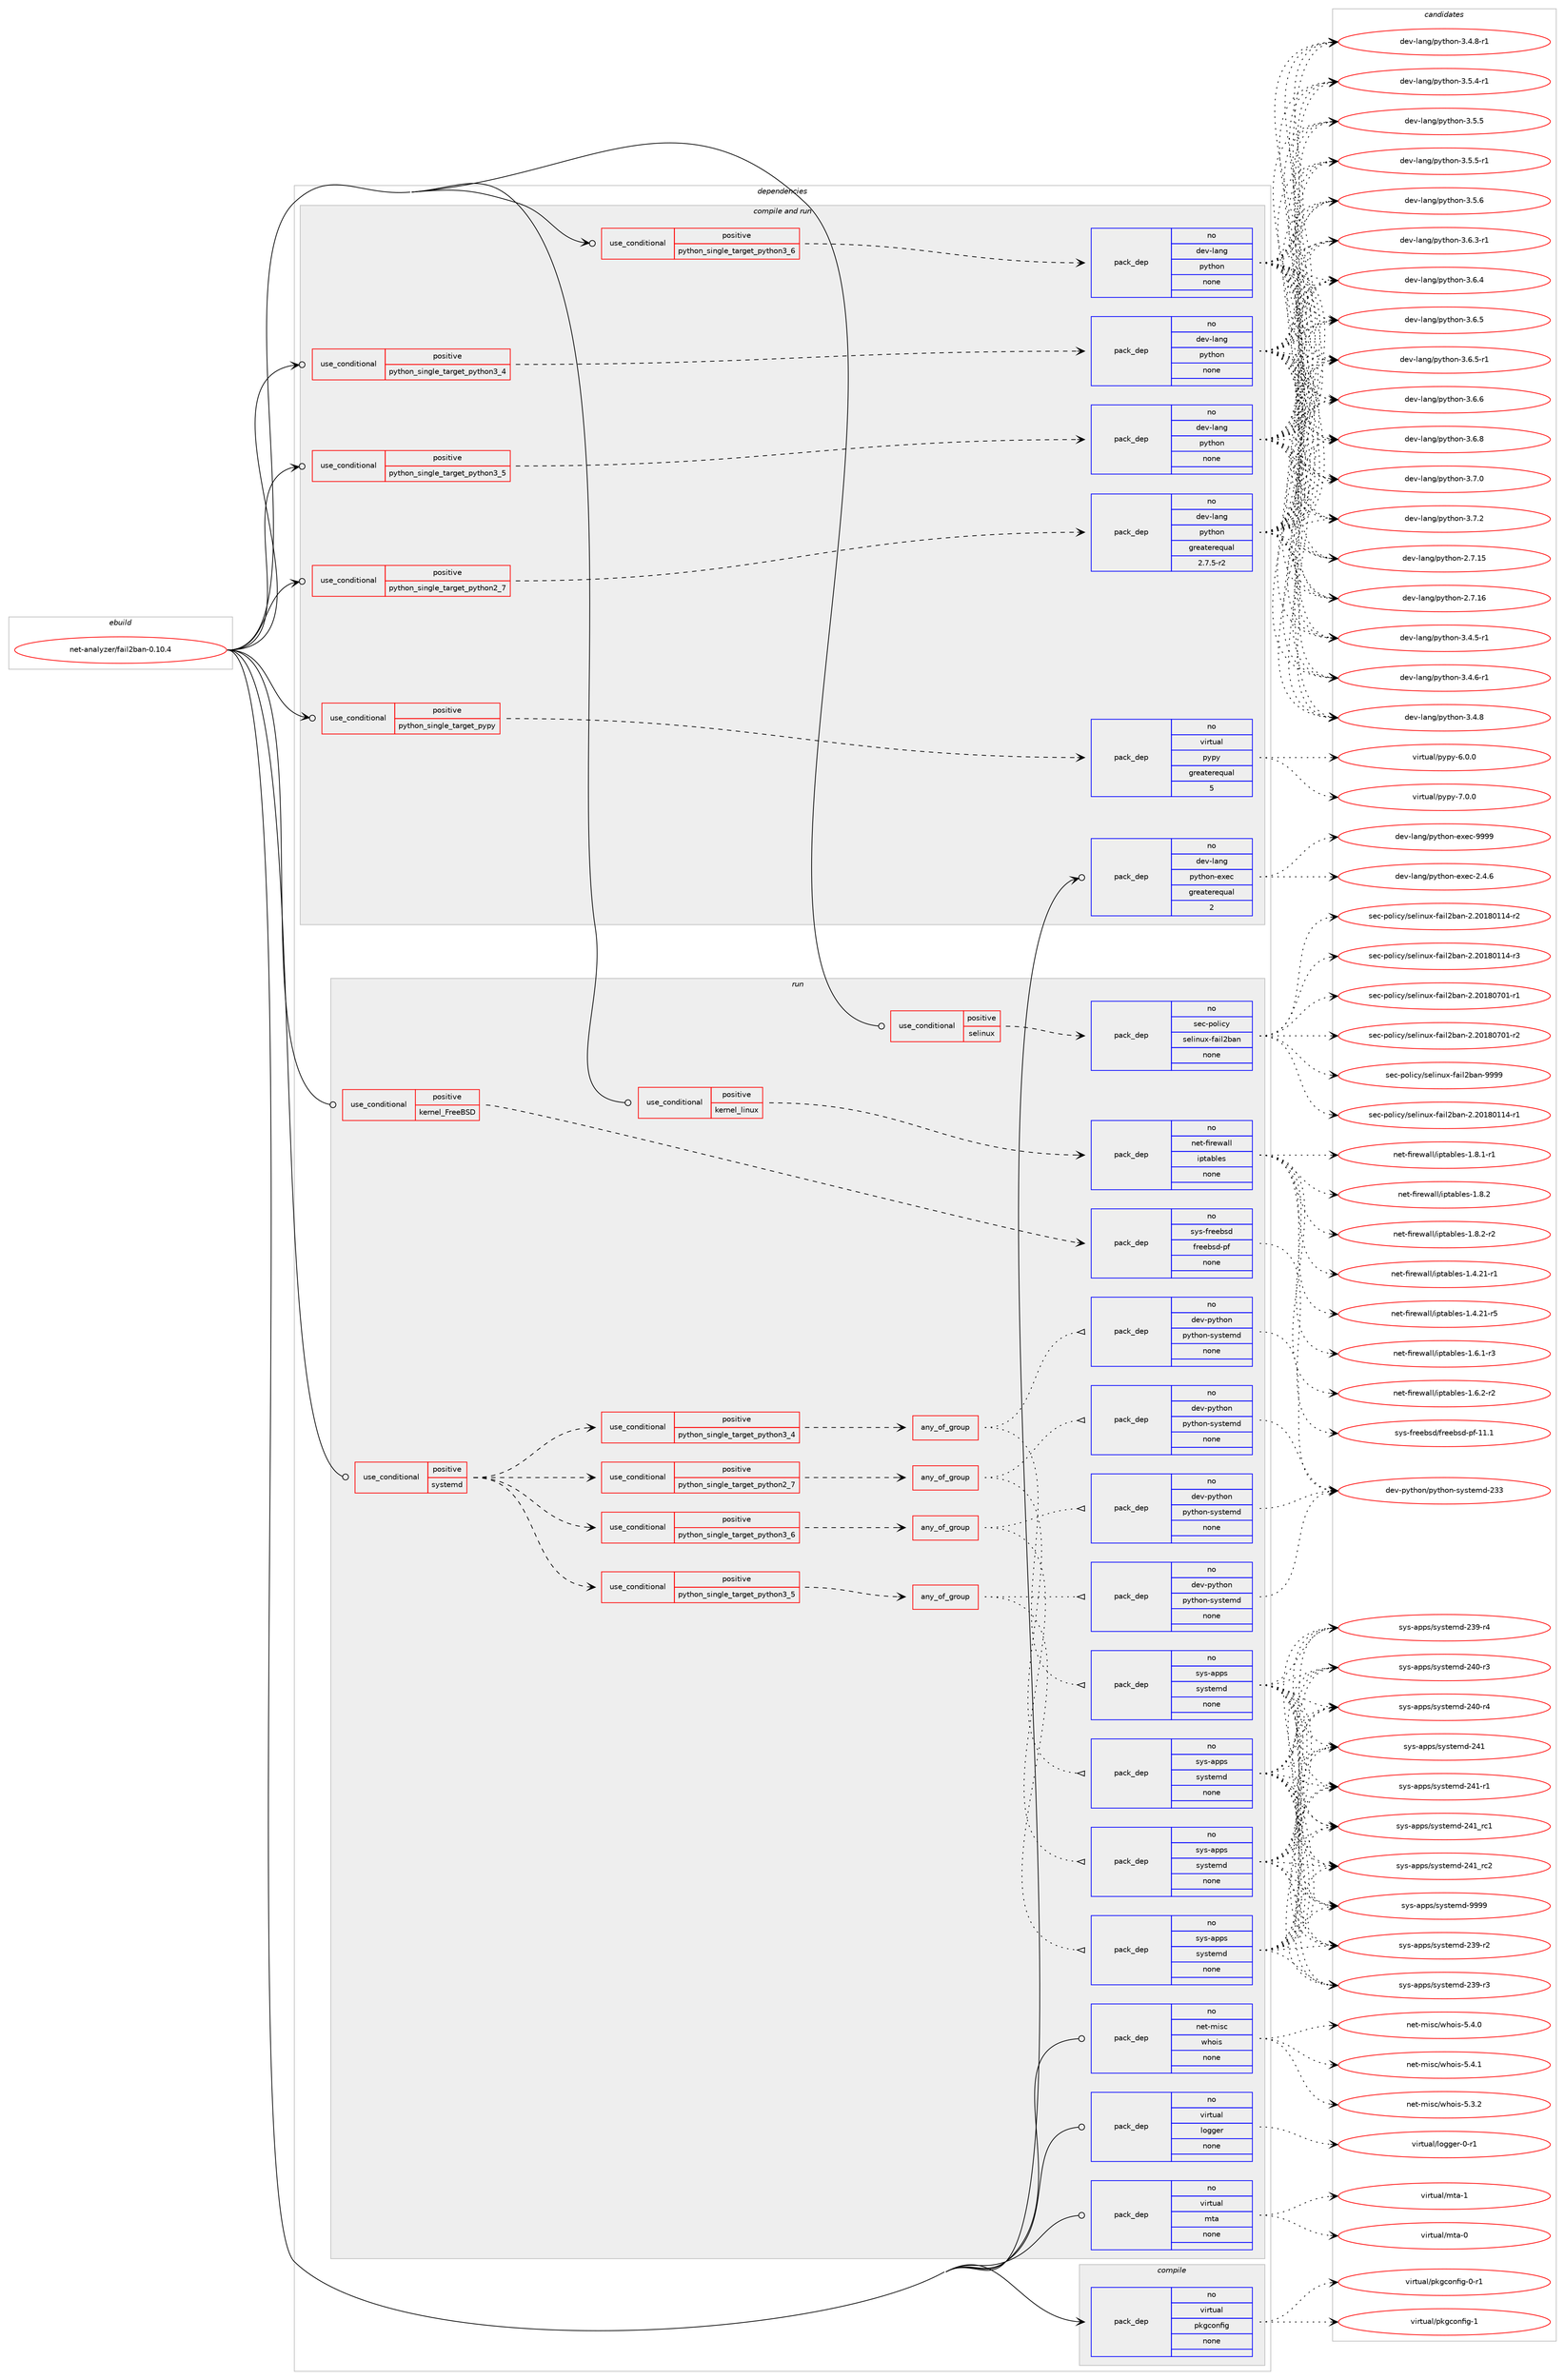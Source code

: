 digraph prolog {

# *************
# Graph options
# *************

newrank=true;
concentrate=true;
compound=true;
graph [rankdir=LR,fontname=Helvetica,fontsize=10,ranksep=1.5];#, ranksep=2.5, nodesep=0.2];
edge  [arrowhead=vee];
node  [fontname=Helvetica,fontsize=10];

# **********
# The ebuild
# **********

subgraph cluster_leftcol {
color=gray;
rank=same;
label=<<i>ebuild</i>>;
id [label="net-analyzer/fail2ban-0.10.4", color=red, width=4, href="../net-analyzer/fail2ban-0.10.4.svg"];
}

# ****************
# The dependencies
# ****************

subgraph cluster_midcol {
color=gray;
label=<<i>dependencies</i>>;
subgraph cluster_compile {
fillcolor="#eeeeee";
style=filled;
label=<<i>compile</i>>;
subgraph pack1174368 {
dependency1642547 [label=<<TABLE BORDER="0" CELLBORDER="1" CELLSPACING="0" CELLPADDING="4" WIDTH="220"><TR><TD ROWSPAN="6" CELLPADDING="30">pack_dep</TD></TR><TR><TD WIDTH="110">no</TD></TR><TR><TD>virtual</TD></TR><TR><TD>pkgconfig</TD></TR><TR><TD>none</TD></TR><TR><TD></TD></TR></TABLE>>, shape=none, color=blue];
}
id:e -> dependency1642547:w [weight=20,style="solid",arrowhead="vee"];
}
subgraph cluster_compileandrun {
fillcolor="#eeeeee";
style=filled;
label=<<i>compile and run</i>>;
subgraph cond441653 {
dependency1642548 [label=<<TABLE BORDER="0" CELLBORDER="1" CELLSPACING="0" CELLPADDING="4"><TR><TD ROWSPAN="3" CELLPADDING="10">use_conditional</TD></TR><TR><TD>positive</TD></TR><TR><TD>python_single_target_pypy</TD></TR></TABLE>>, shape=none, color=red];
subgraph pack1174369 {
dependency1642549 [label=<<TABLE BORDER="0" CELLBORDER="1" CELLSPACING="0" CELLPADDING="4" WIDTH="220"><TR><TD ROWSPAN="6" CELLPADDING="30">pack_dep</TD></TR><TR><TD WIDTH="110">no</TD></TR><TR><TD>virtual</TD></TR><TR><TD>pypy</TD></TR><TR><TD>greaterequal</TD></TR><TR><TD>5</TD></TR></TABLE>>, shape=none, color=blue];
}
dependency1642548:e -> dependency1642549:w [weight=20,style="dashed",arrowhead="vee"];
}
id:e -> dependency1642548:w [weight=20,style="solid",arrowhead="odotvee"];
subgraph cond441654 {
dependency1642550 [label=<<TABLE BORDER="0" CELLBORDER="1" CELLSPACING="0" CELLPADDING="4"><TR><TD ROWSPAN="3" CELLPADDING="10">use_conditional</TD></TR><TR><TD>positive</TD></TR><TR><TD>python_single_target_python2_7</TD></TR></TABLE>>, shape=none, color=red];
subgraph pack1174370 {
dependency1642551 [label=<<TABLE BORDER="0" CELLBORDER="1" CELLSPACING="0" CELLPADDING="4" WIDTH="220"><TR><TD ROWSPAN="6" CELLPADDING="30">pack_dep</TD></TR><TR><TD WIDTH="110">no</TD></TR><TR><TD>dev-lang</TD></TR><TR><TD>python</TD></TR><TR><TD>greaterequal</TD></TR><TR><TD>2.7.5-r2</TD></TR></TABLE>>, shape=none, color=blue];
}
dependency1642550:e -> dependency1642551:w [weight=20,style="dashed",arrowhead="vee"];
}
id:e -> dependency1642550:w [weight=20,style="solid",arrowhead="odotvee"];
subgraph cond441655 {
dependency1642552 [label=<<TABLE BORDER="0" CELLBORDER="1" CELLSPACING="0" CELLPADDING="4"><TR><TD ROWSPAN="3" CELLPADDING="10">use_conditional</TD></TR><TR><TD>positive</TD></TR><TR><TD>python_single_target_python3_4</TD></TR></TABLE>>, shape=none, color=red];
subgraph pack1174371 {
dependency1642553 [label=<<TABLE BORDER="0" CELLBORDER="1" CELLSPACING="0" CELLPADDING="4" WIDTH="220"><TR><TD ROWSPAN="6" CELLPADDING="30">pack_dep</TD></TR><TR><TD WIDTH="110">no</TD></TR><TR><TD>dev-lang</TD></TR><TR><TD>python</TD></TR><TR><TD>none</TD></TR><TR><TD></TD></TR></TABLE>>, shape=none, color=blue];
}
dependency1642552:e -> dependency1642553:w [weight=20,style="dashed",arrowhead="vee"];
}
id:e -> dependency1642552:w [weight=20,style="solid",arrowhead="odotvee"];
subgraph cond441656 {
dependency1642554 [label=<<TABLE BORDER="0" CELLBORDER="1" CELLSPACING="0" CELLPADDING="4"><TR><TD ROWSPAN="3" CELLPADDING="10">use_conditional</TD></TR><TR><TD>positive</TD></TR><TR><TD>python_single_target_python3_5</TD></TR></TABLE>>, shape=none, color=red];
subgraph pack1174372 {
dependency1642555 [label=<<TABLE BORDER="0" CELLBORDER="1" CELLSPACING="0" CELLPADDING="4" WIDTH="220"><TR><TD ROWSPAN="6" CELLPADDING="30">pack_dep</TD></TR><TR><TD WIDTH="110">no</TD></TR><TR><TD>dev-lang</TD></TR><TR><TD>python</TD></TR><TR><TD>none</TD></TR><TR><TD></TD></TR></TABLE>>, shape=none, color=blue];
}
dependency1642554:e -> dependency1642555:w [weight=20,style="dashed",arrowhead="vee"];
}
id:e -> dependency1642554:w [weight=20,style="solid",arrowhead="odotvee"];
subgraph cond441657 {
dependency1642556 [label=<<TABLE BORDER="0" CELLBORDER="1" CELLSPACING="0" CELLPADDING="4"><TR><TD ROWSPAN="3" CELLPADDING="10">use_conditional</TD></TR><TR><TD>positive</TD></TR><TR><TD>python_single_target_python3_6</TD></TR></TABLE>>, shape=none, color=red];
subgraph pack1174373 {
dependency1642557 [label=<<TABLE BORDER="0" CELLBORDER="1" CELLSPACING="0" CELLPADDING="4" WIDTH="220"><TR><TD ROWSPAN="6" CELLPADDING="30">pack_dep</TD></TR><TR><TD WIDTH="110">no</TD></TR><TR><TD>dev-lang</TD></TR><TR><TD>python</TD></TR><TR><TD>none</TD></TR><TR><TD></TD></TR></TABLE>>, shape=none, color=blue];
}
dependency1642556:e -> dependency1642557:w [weight=20,style="dashed",arrowhead="vee"];
}
id:e -> dependency1642556:w [weight=20,style="solid",arrowhead="odotvee"];
subgraph pack1174374 {
dependency1642558 [label=<<TABLE BORDER="0" CELLBORDER="1" CELLSPACING="0" CELLPADDING="4" WIDTH="220"><TR><TD ROWSPAN="6" CELLPADDING="30">pack_dep</TD></TR><TR><TD WIDTH="110">no</TD></TR><TR><TD>dev-lang</TD></TR><TR><TD>python-exec</TD></TR><TR><TD>greaterequal</TD></TR><TR><TD>2</TD></TR></TABLE>>, shape=none, color=blue];
}
id:e -> dependency1642558:w [weight=20,style="solid",arrowhead="odotvee"];
}
subgraph cluster_run {
fillcolor="#eeeeee";
style=filled;
label=<<i>run</i>>;
subgraph cond441658 {
dependency1642559 [label=<<TABLE BORDER="0" CELLBORDER="1" CELLSPACING="0" CELLPADDING="4"><TR><TD ROWSPAN="3" CELLPADDING="10">use_conditional</TD></TR><TR><TD>positive</TD></TR><TR><TD>kernel_FreeBSD</TD></TR></TABLE>>, shape=none, color=red];
subgraph pack1174375 {
dependency1642560 [label=<<TABLE BORDER="0" CELLBORDER="1" CELLSPACING="0" CELLPADDING="4" WIDTH="220"><TR><TD ROWSPAN="6" CELLPADDING="30">pack_dep</TD></TR><TR><TD WIDTH="110">no</TD></TR><TR><TD>sys-freebsd</TD></TR><TR><TD>freebsd-pf</TD></TR><TR><TD>none</TD></TR><TR><TD></TD></TR></TABLE>>, shape=none, color=blue];
}
dependency1642559:e -> dependency1642560:w [weight=20,style="dashed",arrowhead="vee"];
}
id:e -> dependency1642559:w [weight=20,style="solid",arrowhead="odot"];
subgraph cond441659 {
dependency1642561 [label=<<TABLE BORDER="0" CELLBORDER="1" CELLSPACING="0" CELLPADDING="4"><TR><TD ROWSPAN="3" CELLPADDING="10">use_conditional</TD></TR><TR><TD>positive</TD></TR><TR><TD>kernel_linux</TD></TR></TABLE>>, shape=none, color=red];
subgraph pack1174376 {
dependency1642562 [label=<<TABLE BORDER="0" CELLBORDER="1" CELLSPACING="0" CELLPADDING="4" WIDTH="220"><TR><TD ROWSPAN="6" CELLPADDING="30">pack_dep</TD></TR><TR><TD WIDTH="110">no</TD></TR><TR><TD>net-firewall</TD></TR><TR><TD>iptables</TD></TR><TR><TD>none</TD></TR><TR><TD></TD></TR></TABLE>>, shape=none, color=blue];
}
dependency1642561:e -> dependency1642562:w [weight=20,style="dashed",arrowhead="vee"];
}
id:e -> dependency1642561:w [weight=20,style="solid",arrowhead="odot"];
subgraph cond441660 {
dependency1642563 [label=<<TABLE BORDER="0" CELLBORDER="1" CELLSPACING="0" CELLPADDING="4"><TR><TD ROWSPAN="3" CELLPADDING="10">use_conditional</TD></TR><TR><TD>positive</TD></TR><TR><TD>selinux</TD></TR></TABLE>>, shape=none, color=red];
subgraph pack1174377 {
dependency1642564 [label=<<TABLE BORDER="0" CELLBORDER="1" CELLSPACING="0" CELLPADDING="4" WIDTH="220"><TR><TD ROWSPAN="6" CELLPADDING="30">pack_dep</TD></TR><TR><TD WIDTH="110">no</TD></TR><TR><TD>sec-policy</TD></TR><TR><TD>selinux-fail2ban</TD></TR><TR><TD>none</TD></TR><TR><TD></TD></TR></TABLE>>, shape=none, color=blue];
}
dependency1642563:e -> dependency1642564:w [weight=20,style="dashed",arrowhead="vee"];
}
id:e -> dependency1642563:w [weight=20,style="solid",arrowhead="odot"];
subgraph cond441661 {
dependency1642565 [label=<<TABLE BORDER="0" CELLBORDER="1" CELLSPACING="0" CELLPADDING="4"><TR><TD ROWSPAN="3" CELLPADDING="10">use_conditional</TD></TR><TR><TD>positive</TD></TR><TR><TD>systemd</TD></TR></TABLE>>, shape=none, color=red];
subgraph cond441662 {
dependency1642566 [label=<<TABLE BORDER="0" CELLBORDER="1" CELLSPACING="0" CELLPADDING="4"><TR><TD ROWSPAN="3" CELLPADDING="10">use_conditional</TD></TR><TR><TD>positive</TD></TR><TR><TD>python_single_target_python2_7</TD></TR></TABLE>>, shape=none, color=red];
subgraph any25751 {
dependency1642567 [label=<<TABLE BORDER="0" CELLBORDER="1" CELLSPACING="0" CELLPADDING="4"><TR><TD CELLPADDING="10">any_of_group</TD></TR></TABLE>>, shape=none, color=red];subgraph pack1174378 {
dependency1642568 [label=<<TABLE BORDER="0" CELLBORDER="1" CELLSPACING="0" CELLPADDING="4" WIDTH="220"><TR><TD ROWSPAN="6" CELLPADDING="30">pack_dep</TD></TR><TR><TD WIDTH="110">no</TD></TR><TR><TD>dev-python</TD></TR><TR><TD>python-systemd</TD></TR><TR><TD>none</TD></TR><TR><TD></TD></TR></TABLE>>, shape=none, color=blue];
}
dependency1642567:e -> dependency1642568:w [weight=20,style="dotted",arrowhead="oinv"];
subgraph pack1174379 {
dependency1642569 [label=<<TABLE BORDER="0" CELLBORDER="1" CELLSPACING="0" CELLPADDING="4" WIDTH="220"><TR><TD ROWSPAN="6" CELLPADDING="30">pack_dep</TD></TR><TR><TD WIDTH="110">no</TD></TR><TR><TD>sys-apps</TD></TR><TR><TD>systemd</TD></TR><TR><TD>none</TD></TR><TR><TD></TD></TR></TABLE>>, shape=none, color=blue];
}
dependency1642567:e -> dependency1642569:w [weight=20,style="dotted",arrowhead="oinv"];
}
dependency1642566:e -> dependency1642567:w [weight=20,style="dashed",arrowhead="vee"];
}
dependency1642565:e -> dependency1642566:w [weight=20,style="dashed",arrowhead="vee"];
subgraph cond441663 {
dependency1642570 [label=<<TABLE BORDER="0" CELLBORDER="1" CELLSPACING="0" CELLPADDING="4"><TR><TD ROWSPAN="3" CELLPADDING="10">use_conditional</TD></TR><TR><TD>positive</TD></TR><TR><TD>python_single_target_python3_4</TD></TR></TABLE>>, shape=none, color=red];
subgraph any25752 {
dependency1642571 [label=<<TABLE BORDER="0" CELLBORDER="1" CELLSPACING="0" CELLPADDING="4"><TR><TD CELLPADDING="10">any_of_group</TD></TR></TABLE>>, shape=none, color=red];subgraph pack1174380 {
dependency1642572 [label=<<TABLE BORDER="0" CELLBORDER="1" CELLSPACING="0" CELLPADDING="4" WIDTH="220"><TR><TD ROWSPAN="6" CELLPADDING="30">pack_dep</TD></TR><TR><TD WIDTH="110">no</TD></TR><TR><TD>dev-python</TD></TR><TR><TD>python-systemd</TD></TR><TR><TD>none</TD></TR><TR><TD></TD></TR></TABLE>>, shape=none, color=blue];
}
dependency1642571:e -> dependency1642572:w [weight=20,style="dotted",arrowhead="oinv"];
subgraph pack1174381 {
dependency1642573 [label=<<TABLE BORDER="0" CELLBORDER="1" CELLSPACING="0" CELLPADDING="4" WIDTH="220"><TR><TD ROWSPAN="6" CELLPADDING="30">pack_dep</TD></TR><TR><TD WIDTH="110">no</TD></TR><TR><TD>sys-apps</TD></TR><TR><TD>systemd</TD></TR><TR><TD>none</TD></TR><TR><TD></TD></TR></TABLE>>, shape=none, color=blue];
}
dependency1642571:e -> dependency1642573:w [weight=20,style="dotted",arrowhead="oinv"];
}
dependency1642570:e -> dependency1642571:w [weight=20,style="dashed",arrowhead="vee"];
}
dependency1642565:e -> dependency1642570:w [weight=20,style="dashed",arrowhead="vee"];
subgraph cond441664 {
dependency1642574 [label=<<TABLE BORDER="0" CELLBORDER="1" CELLSPACING="0" CELLPADDING="4"><TR><TD ROWSPAN="3" CELLPADDING="10">use_conditional</TD></TR><TR><TD>positive</TD></TR><TR><TD>python_single_target_python3_5</TD></TR></TABLE>>, shape=none, color=red];
subgraph any25753 {
dependency1642575 [label=<<TABLE BORDER="0" CELLBORDER="1" CELLSPACING="0" CELLPADDING="4"><TR><TD CELLPADDING="10">any_of_group</TD></TR></TABLE>>, shape=none, color=red];subgraph pack1174382 {
dependency1642576 [label=<<TABLE BORDER="0" CELLBORDER="1" CELLSPACING="0" CELLPADDING="4" WIDTH="220"><TR><TD ROWSPAN="6" CELLPADDING="30">pack_dep</TD></TR><TR><TD WIDTH="110">no</TD></TR><TR><TD>dev-python</TD></TR><TR><TD>python-systemd</TD></TR><TR><TD>none</TD></TR><TR><TD></TD></TR></TABLE>>, shape=none, color=blue];
}
dependency1642575:e -> dependency1642576:w [weight=20,style="dotted",arrowhead="oinv"];
subgraph pack1174383 {
dependency1642577 [label=<<TABLE BORDER="0" CELLBORDER="1" CELLSPACING="0" CELLPADDING="4" WIDTH="220"><TR><TD ROWSPAN="6" CELLPADDING="30">pack_dep</TD></TR><TR><TD WIDTH="110">no</TD></TR><TR><TD>sys-apps</TD></TR><TR><TD>systemd</TD></TR><TR><TD>none</TD></TR><TR><TD></TD></TR></TABLE>>, shape=none, color=blue];
}
dependency1642575:e -> dependency1642577:w [weight=20,style="dotted",arrowhead="oinv"];
}
dependency1642574:e -> dependency1642575:w [weight=20,style="dashed",arrowhead="vee"];
}
dependency1642565:e -> dependency1642574:w [weight=20,style="dashed",arrowhead="vee"];
subgraph cond441665 {
dependency1642578 [label=<<TABLE BORDER="0" CELLBORDER="1" CELLSPACING="0" CELLPADDING="4"><TR><TD ROWSPAN="3" CELLPADDING="10">use_conditional</TD></TR><TR><TD>positive</TD></TR><TR><TD>python_single_target_python3_6</TD></TR></TABLE>>, shape=none, color=red];
subgraph any25754 {
dependency1642579 [label=<<TABLE BORDER="0" CELLBORDER="1" CELLSPACING="0" CELLPADDING="4"><TR><TD CELLPADDING="10">any_of_group</TD></TR></TABLE>>, shape=none, color=red];subgraph pack1174384 {
dependency1642580 [label=<<TABLE BORDER="0" CELLBORDER="1" CELLSPACING="0" CELLPADDING="4" WIDTH="220"><TR><TD ROWSPAN="6" CELLPADDING="30">pack_dep</TD></TR><TR><TD WIDTH="110">no</TD></TR><TR><TD>dev-python</TD></TR><TR><TD>python-systemd</TD></TR><TR><TD>none</TD></TR><TR><TD></TD></TR></TABLE>>, shape=none, color=blue];
}
dependency1642579:e -> dependency1642580:w [weight=20,style="dotted",arrowhead="oinv"];
subgraph pack1174385 {
dependency1642581 [label=<<TABLE BORDER="0" CELLBORDER="1" CELLSPACING="0" CELLPADDING="4" WIDTH="220"><TR><TD ROWSPAN="6" CELLPADDING="30">pack_dep</TD></TR><TR><TD WIDTH="110">no</TD></TR><TR><TD>sys-apps</TD></TR><TR><TD>systemd</TD></TR><TR><TD>none</TD></TR><TR><TD></TD></TR></TABLE>>, shape=none, color=blue];
}
dependency1642579:e -> dependency1642581:w [weight=20,style="dotted",arrowhead="oinv"];
}
dependency1642578:e -> dependency1642579:w [weight=20,style="dashed",arrowhead="vee"];
}
dependency1642565:e -> dependency1642578:w [weight=20,style="dashed",arrowhead="vee"];
}
id:e -> dependency1642565:w [weight=20,style="solid",arrowhead="odot"];
subgraph pack1174386 {
dependency1642582 [label=<<TABLE BORDER="0" CELLBORDER="1" CELLSPACING="0" CELLPADDING="4" WIDTH="220"><TR><TD ROWSPAN="6" CELLPADDING="30">pack_dep</TD></TR><TR><TD WIDTH="110">no</TD></TR><TR><TD>net-misc</TD></TR><TR><TD>whois</TD></TR><TR><TD>none</TD></TR><TR><TD></TD></TR></TABLE>>, shape=none, color=blue];
}
id:e -> dependency1642582:w [weight=20,style="solid",arrowhead="odot"];
subgraph pack1174387 {
dependency1642583 [label=<<TABLE BORDER="0" CELLBORDER="1" CELLSPACING="0" CELLPADDING="4" WIDTH="220"><TR><TD ROWSPAN="6" CELLPADDING="30">pack_dep</TD></TR><TR><TD WIDTH="110">no</TD></TR><TR><TD>virtual</TD></TR><TR><TD>logger</TD></TR><TR><TD>none</TD></TR><TR><TD></TD></TR></TABLE>>, shape=none, color=blue];
}
id:e -> dependency1642583:w [weight=20,style="solid",arrowhead="odot"];
subgraph pack1174388 {
dependency1642584 [label=<<TABLE BORDER="0" CELLBORDER="1" CELLSPACING="0" CELLPADDING="4" WIDTH="220"><TR><TD ROWSPAN="6" CELLPADDING="30">pack_dep</TD></TR><TR><TD WIDTH="110">no</TD></TR><TR><TD>virtual</TD></TR><TR><TD>mta</TD></TR><TR><TD>none</TD></TR><TR><TD></TD></TR></TABLE>>, shape=none, color=blue];
}
id:e -> dependency1642584:w [weight=20,style="solid",arrowhead="odot"];
}
}

# **************
# The candidates
# **************

subgraph cluster_choices {
rank=same;
color=gray;
label=<<i>candidates</i>>;

subgraph choice1174368 {
color=black;
nodesep=1;
choice11810511411611797108471121071039911111010210510345484511449 [label="virtual/pkgconfig-0-r1", color=red, width=4,href="../virtual/pkgconfig-0-r1.svg"];
choice1181051141161179710847112107103991111101021051034549 [label="virtual/pkgconfig-1", color=red, width=4,href="../virtual/pkgconfig-1.svg"];
dependency1642547:e -> choice11810511411611797108471121071039911111010210510345484511449:w [style=dotted,weight="100"];
dependency1642547:e -> choice1181051141161179710847112107103991111101021051034549:w [style=dotted,weight="100"];
}
subgraph choice1174369 {
color=black;
nodesep=1;
choice1181051141161179710847112121112121455446484648 [label="virtual/pypy-6.0.0", color=red, width=4,href="../virtual/pypy-6.0.0.svg"];
choice1181051141161179710847112121112121455546484648 [label="virtual/pypy-7.0.0", color=red, width=4,href="../virtual/pypy-7.0.0.svg"];
dependency1642549:e -> choice1181051141161179710847112121112121455446484648:w [style=dotted,weight="100"];
dependency1642549:e -> choice1181051141161179710847112121112121455546484648:w [style=dotted,weight="100"];
}
subgraph choice1174370 {
color=black;
nodesep=1;
choice10010111845108971101034711212111610411111045504655464953 [label="dev-lang/python-2.7.15", color=red, width=4,href="../dev-lang/python-2.7.15.svg"];
choice10010111845108971101034711212111610411111045504655464954 [label="dev-lang/python-2.7.16", color=red, width=4,href="../dev-lang/python-2.7.16.svg"];
choice1001011184510897110103471121211161041111104551465246534511449 [label="dev-lang/python-3.4.5-r1", color=red, width=4,href="../dev-lang/python-3.4.5-r1.svg"];
choice1001011184510897110103471121211161041111104551465246544511449 [label="dev-lang/python-3.4.6-r1", color=red, width=4,href="../dev-lang/python-3.4.6-r1.svg"];
choice100101118451089711010347112121116104111110455146524656 [label="dev-lang/python-3.4.8", color=red, width=4,href="../dev-lang/python-3.4.8.svg"];
choice1001011184510897110103471121211161041111104551465246564511449 [label="dev-lang/python-3.4.8-r1", color=red, width=4,href="../dev-lang/python-3.4.8-r1.svg"];
choice1001011184510897110103471121211161041111104551465346524511449 [label="dev-lang/python-3.5.4-r1", color=red, width=4,href="../dev-lang/python-3.5.4-r1.svg"];
choice100101118451089711010347112121116104111110455146534653 [label="dev-lang/python-3.5.5", color=red, width=4,href="../dev-lang/python-3.5.5.svg"];
choice1001011184510897110103471121211161041111104551465346534511449 [label="dev-lang/python-3.5.5-r1", color=red, width=4,href="../dev-lang/python-3.5.5-r1.svg"];
choice100101118451089711010347112121116104111110455146534654 [label="dev-lang/python-3.5.6", color=red, width=4,href="../dev-lang/python-3.5.6.svg"];
choice1001011184510897110103471121211161041111104551465446514511449 [label="dev-lang/python-3.6.3-r1", color=red, width=4,href="../dev-lang/python-3.6.3-r1.svg"];
choice100101118451089711010347112121116104111110455146544652 [label="dev-lang/python-3.6.4", color=red, width=4,href="../dev-lang/python-3.6.4.svg"];
choice100101118451089711010347112121116104111110455146544653 [label="dev-lang/python-3.6.5", color=red, width=4,href="../dev-lang/python-3.6.5.svg"];
choice1001011184510897110103471121211161041111104551465446534511449 [label="dev-lang/python-3.6.5-r1", color=red, width=4,href="../dev-lang/python-3.6.5-r1.svg"];
choice100101118451089711010347112121116104111110455146544654 [label="dev-lang/python-3.6.6", color=red, width=4,href="../dev-lang/python-3.6.6.svg"];
choice100101118451089711010347112121116104111110455146544656 [label="dev-lang/python-3.6.8", color=red, width=4,href="../dev-lang/python-3.6.8.svg"];
choice100101118451089711010347112121116104111110455146554648 [label="dev-lang/python-3.7.0", color=red, width=4,href="../dev-lang/python-3.7.0.svg"];
choice100101118451089711010347112121116104111110455146554650 [label="dev-lang/python-3.7.2", color=red, width=4,href="../dev-lang/python-3.7.2.svg"];
dependency1642551:e -> choice10010111845108971101034711212111610411111045504655464953:w [style=dotted,weight="100"];
dependency1642551:e -> choice10010111845108971101034711212111610411111045504655464954:w [style=dotted,weight="100"];
dependency1642551:e -> choice1001011184510897110103471121211161041111104551465246534511449:w [style=dotted,weight="100"];
dependency1642551:e -> choice1001011184510897110103471121211161041111104551465246544511449:w [style=dotted,weight="100"];
dependency1642551:e -> choice100101118451089711010347112121116104111110455146524656:w [style=dotted,weight="100"];
dependency1642551:e -> choice1001011184510897110103471121211161041111104551465246564511449:w [style=dotted,weight="100"];
dependency1642551:e -> choice1001011184510897110103471121211161041111104551465346524511449:w [style=dotted,weight="100"];
dependency1642551:e -> choice100101118451089711010347112121116104111110455146534653:w [style=dotted,weight="100"];
dependency1642551:e -> choice1001011184510897110103471121211161041111104551465346534511449:w [style=dotted,weight="100"];
dependency1642551:e -> choice100101118451089711010347112121116104111110455146534654:w [style=dotted,weight="100"];
dependency1642551:e -> choice1001011184510897110103471121211161041111104551465446514511449:w [style=dotted,weight="100"];
dependency1642551:e -> choice100101118451089711010347112121116104111110455146544652:w [style=dotted,weight="100"];
dependency1642551:e -> choice100101118451089711010347112121116104111110455146544653:w [style=dotted,weight="100"];
dependency1642551:e -> choice1001011184510897110103471121211161041111104551465446534511449:w [style=dotted,weight="100"];
dependency1642551:e -> choice100101118451089711010347112121116104111110455146544654:w [style=dotted,weight="100"];
dependency1642551:e -> choice100101118451089711010347112121116104111110455146544656:w [style=dotted,weight="100"];
dependency1642551:e -> choice100101118451089711010347112121116104111110455146554648:w [style=dotted,weight="100"];
dependency1642551:e -> choice100101118451089711010347112121116104111110455146554650:w [style=dotted,weight="100"];
}
subgraph choice1174371 {
color=black;
nodesep=1;
choice10010111845108971101034711212111610411111045504655464953 [label="dev-lang/python-2.7.15", color=red, width=4,href="../dev-lang/python-2.7.15.svg"];
choice10010111845108971101034711212111610411111045504655464954 [label="dev-lang/python-2.7.16", color=red, width=4,href="../dev-lang/python-2.7.16.svg"];
choice1001011184510897110103471121211161041111104551465246534511449 [label="dev-lang/python-3.4.5-r1", color=red, width=4,href="../dev-lang/python-3.4.5-r1.svg"];
choice1001011184510897110103471121211161041111104551465246544511449 [label="dev-lang/python-3.4.6-r1", color=red, width=4,href="../dev-lang/python-3.4.6-r1.svg"];
choice100101118451089711010347112121116104111110455146524656 [label="dev-lang/python-3.4.8", color=red, width=4,href="../dev-lang/python-3.4.8.svg"];
choice1001011184510897110103471121211161041111104551465246564511449 [label="dev-lang/python-3.4.8-r1", color=red, width=4,href="../dev-lang/python-3.4.8-r1.svg"];
choice1001011184510897110103471121211161041111104551465346524511449 [label="dev-lang/python-3.5.4-r1", color=red, width=4,href="../dev-lang/python-3.5.4-r1.svg"];
choice100101118451089711010347112121116104111110455146534653 [label="dev-lang/python-3.5.5", color=red, width=4,href="../dev-lang/python-3.5.5.svg"];
choice1001011184510897110103471121211161041111104551465346534511449 [label="dev-lang/python-3.5.5-r1", color=red, width=4,href="../dev-lang/python-3.5.5-r1.svg"];
choice100101118451089711010347112121116104111110455146534654 [label="dev-lang/python-3.5.6", color=red, width=4,href="../dev-lang/python-3.5.6.svg"];
choice1001011184510897110103471121211161041111104551465446514511449 [label="dev-lang/python-3.6.3-r1", color=red, width=4,href="../dev-lang/python-3.6.3-r1.svg"];
choice100101118451089711010347112121116104111110455146544652 [label="dev-lang/python-3.6.4", color=red, width=4,href="../dev-lang/python-3.6.4.svg"];
choice100101118451089711010347112121116104111110455146544653 [label="dev-lang/python-3.6.5", color=red, width=4,href="../dev-lang/python-3.6.5.svg"];
choice1001011184510897110103471121211161041111104551465446534511449 [label="dev-lang/python-3.6.5-r1", color=red, width=4,href="../dev-lang/python-3.6.5-r1.svg"];
choice100101118451089711010347112121116104111110455146544654 [label="dev-lang/python-3.6.6", color=red, width=4,href="../dev-lang/python-3.6.6.svg"];
choice100101118451089711010347112121116104111110455146544656 [label="dev-lang/python-3.6.8", color=red, width=4,href="../dev-lang/python-3.6.8.svg"];
choice100101118451089711010347112121116104111110455146554648 [label="dev-lang/python-3.7.0", color=red, width=4,href="../dev-lang/python-3.7.0.svg"];
choice100101118451089711010347112121116104111110455146554650 [label="dev-lang/python-3.7.2", color=red, width=4,href="../dev-lang/python-3.7.2.svg"];
dependency1642553:e -> choice10010111845108971101034711212111610411111045504655464953:w [style=dotted,weight="100"];
dependency1642553:e -> choice10010111845108971101034711212111610411111045504655464954:w [style=dotted,weight="100"];
dependency1642553:e -> choice1001011184510897110103471121211161041111104551465246534511449:w [style=dotted,weight="100"];
dependency1642553:e -> choice1001011184510897110103471121211161041111104551465246544511449:w [style=dotted,weight="100"];
dependency1642553:e -> choice100101118451089711010347112121116104111110455146524656:w [style=dotted,weight="100"];
dependency1642553:e -> choice1001011184510897110103471121211161041111104551465246564511449:w [style=dotted,weight="100"];
dependency1642553:e -> choice1001011184510897110103471121211161041111104551465346524511449:w [style=dotted,weight="100"];
dependency1642553:e -> choice100101118451089711010347112121116104111110455146534653:w [style=dotted,weight="100"];
dependency1642553:e -> choice1001011184510897110103471121211161041111104551465346534511449:w [style=dotted,weight="100"];
dependency1642553:e -> choice100101118451089711010347112121116104111110455146534654:w [style=dotted,weight="100"];
dependency1642553:e -> choice1001011184510897110103471121211161041111104551465446514511449:w [style=dotted,weight="100"];
dependency1642553:e -> choice100101118451089711010347112121116104111110455146544652:w [style=dotted,weight="100"];
dependency1642553:e -> choice100101118451089711010347112121116104111110455146544653:w [style=dotted,weight="100"];
dependency1642553:e -> choice1001011184510897110103471121211161041111104551465446534511449:w [style=dotted,weight="100"];
dependency1642553:e -> choice100101118451089711010347112121116104111110455146544654:w [style=dotted,weight="100"];
dependency1642553:e -> choice100101118451089711010347112121116104111110455146544656:w [style=dotted,weight="100"];
dependency1642553:e -> choice100101118451089711010347112121116104111110455146554648:w [style=dotted,weight="100"];
dependency1642553:e -> choice100101118451089711010347112121116104111110455146554650:w [style=dotted,weight="100"];
}
subgraph choice1174372 {
color=black;
nodesep=1;
choice10010111845108971101034711212111610411111045504655464953 [label="dev-lang/python-2.7.15", color=red, width=4,href="../dev-lang/python-2.7.15.svg"];
choice10010111845108971101034711212111610411111045504655464954 [label="dev-lang/python-2.7.16", color=red, width=4,href="../dev-lang/python-2.7.16.svg"];
choice1001011184510897110103471121211161041111104551465246534511449 [label="dev-lang/python-3.4.5-r1", color=red, width=4,href="../dev-lang/python-3.4.5-r1.svg"];
choice1001011184510897110103471121211161041111104551465246544511449 [label="dev-lang/python-3.4.6-r1", color=red, width=4,href="../dev-lang/python-3.4.6-r1.svg"];
choice100101118451089711010347112121116104111110455146524656 [label="dev-lang/python-3.4.8", color=red, width=4,href="../dev-lang/python-3.4.8.svg"];
choice1001011184510897110103471121211161041111104551465246564511449 [label="dev-lang/python-3.4.8-r1", color=red, width=4,href="../dev-lang/python-3.4.8-r1.svg"];
choice1001011184510897110103471121211161041111104551465346524511449 [label="dev-lang/python-3.5.4-r1", color=red, width=4,href="../dev-lang/python-3.5.4-r1.svg"];
choice100101118451089711010347112121116104111110455146534653 [label="dev-lang/python-3.5.5", color=red, width=4,href="../dev-lang/python-3.5.5.svg"];
choice1001011184510897110103471121211161041111104551465346534511449 [label="dev-lang/python-3.5.5-r1", color=red, width=4,href="../dev-lang/python-3.5.5-r1.svg"];
choice100101118451089711010347112121116104111110455146534654 [label="dev-lang/python-3.5.6", color=red, width=4,href="../dev-lang/python-3.5.6.svg"];
choice1001011184510897110103471121211161041111104551465446514511449 [label="dev-lang/python-3.6.3-r1", color=red, width=4,href="../dev-lang/python-3.6.3-r1.svg"];
choice100101118451089711010347112121116104111110455146544652 [label="dev-lang/python-3.6.4", color=red, width=4,href="../dev-lang/python-3.6.4.svg"];
choice100101118451089711010347112121116104111110455146544653 [label="dev-lang/python-3.6.5", color=red, width=4,href="../dev-lang/python-3.6.5.svg"];
choice1001011184510897110103471121211161041111104551465446534511449 [label="dev-lang/python-3.6.5-r1", color=red, width=4,href="../dev-lang/python-3.6.5-r1.svg"];
choice100101118451089711010347112121116104111110455146544654 [label="dev-lang/python-3.6.6", color=red, width=4,href="../dev-lang/python-3.6.6.svg"];
choice100101118451089711010347112121116104111110455146544656 [label="dev-lang/python-3.6.8", color=red, width=4,href="../dev-lang/python-3.6.8.svg"];
choice100101118451089711010347112121116104111110455146554648 [label="dev-lang/python-3.7.0", color=red, width=4,href="../dev-lang/python-3.7.0.svg"];
choice100101118451089711010347112121116104111110455146554650 [label="dev-lang/python-3.7.2", color=red, width=4,href="../dev-lang/python-3.7.2.svg"];
dependency1642555:e -> choice10010111845108971101034711212111610411111045504655464953:w [style=dotted,weight="100"];
dependency1642555:e -> choice10010111845108971101034711212111610411111045504655464954:w [style=dotted,weight="100"];
dependency1642555:e -> choice1001011184510897110103471121211161041111104551465246534511449:w [style=dotted,weight="100"];
dependency1642555:e -> choice1001011184510897110103471121211161041111104551465246544511449:w [style=dotted,weight="100"];
dependency1642555:e -> choice100101118451089711010347112121116104111110455146524656:w [style=dotted,weight="100"];
dependency1642555:e -> choice1001011184510897110103471121211161041111104551465246564511449:w [style=dotted,weight="100"];
dependency1642555:e -> choice1001011184510897110103471121211161041111104551465346524511449:w [style=dotted,weight="100"];
dependency1642555:e -> choice100101118451089711010347112121116104111110455146534653:w [style=dotted,weight="100"];
dependency1642555:e -> choice1001011184510897110103471121211161041111104551465346534511449:w [style=dotted,weight="100"];
dependency1642555:e -> choice100101118451089711010347112121116104111110455146534654:w [style=dotted,weight="100"];
dependency1642555:e -> choice1001011184510897110103471121211161041111104551465446514511449:w [style=dotted,weight="100"];
dependency1642555:e -> choice100101118451089711010347112121116104111110455146544652:w [style=dotted,weight="100"];
dependency1642555:e -> choice100101118451089711010347112121116104111110455146544653:w [style=dotted,weight="100"];
dependency1642555:e -> choice1001011184510897110103471121211161041111104551465446534511449:w [style=dotted,weight="100"];
dependency1642555:e -> choice100101118451089711010347112121116104111110455146544654:w [style=dotted,weight="100"];
dependency1642555:e -> choice100101118451089711010347112121116104111110455146544656:w [style=dotted,weight="100"];
dependency1642555:e -> choice100101118451089711010347112121116104111110455146554648:w [style=dotted,weight="100"];
dependency1642555:e -> choice100101118451089711010347112121116104111110455146554650:w [style=dotted,weight="100"];
}
subgraph choice1174373 {
color=black;
nodesep=1;
choice10010111845108971101034711212111610411111045504655464953 [label="dev-lang/python-2.7.15", color=red, width=4,href="../dev-lang/python-2.7.15.svg"];
choice10010111845108971101034711212111610411111045504655464954 [label="dev-lang/python-2.7.16", color=red, width=4,href="../dev-lang/python-2.7.16.svg"];
choice1001011184510897110103471121211161041111104551465246534511449 [label="dev-lang/python-3.4.5-r1", color=red, width=4,href="../dev-lang/python-3.4.5-r1.svg"];
choice1001011184510897110103471121211161041111104551465246544511449 [label="dev-lang/python-3.4.6-r1", color=red, width=4,href="../dev-lang/python-3.4.6-r1.svg"];
choice100101118451089711010347112121116104111110455146524656 [label="dev-lang/python-3.4.8", color=red, width=4,href="../dev-lang/python-3.4.8.svg"];
choice1001011184510897110103471121211161041111104551465246564511449 [label="dev-lang/python-3.4.8-r1", color=red, width=4,href="../dev-lang/python-3.4.8-r1.svg"];
choice1001011184510897110103471121211161041111104551465346524511449 [label="dev-lang/python-3.5.4-r1", color=red, width=4,href="../dev-lang/python-3.5.4-r1.svg"];
choice100101118451089711010347112121116104111110455146534653 [label="dev-lang/python-3.5.5", color=red, width=4,href="../dev-lang/python-3.5.5.svg"];
choice1001011184510897110103471121211161041111104551465346534511449 [label="dev-lang/python-3.5.5-r1", color=red, width=4,href="../dev-lang/python-3.5.5-r1.svg"];
choice100101118451089711010347112121116104111110455146534654 [label="dev-lang/python-3.5.6", color=red, width=4,href="../dev-lang/python-3.5.6.svg"];
choice1001011184510897110103471121211161041111104551465446514511449 [label="dev-lang/python-3.6.3-r1", color=red, width=4,href="../dev-lang/python-3.6.3-r1.svg"];
choice100101118451089711010347112121116104111110455146544652 [label="dev-lang/python-3.6.4", color=red, width=4,href="../dev-lang/python-3.6.4.svg"];
choice100101118451089711010347112121116104111110455146544653 [label="dev-lang/python-3.6.5", color=red, width=4,href="../dev-lang/python-3.6.5.svg"];
choice1001011184510897110103471121211161041111104551465446534511449 [label="dev-lang/python-3.6.5-r1", color=red, width=4,href="../dev-lang/python-3.6.5-r1.svg"];
choice100101118451089711010347112121116104111110455146544654 [label="dev-lang/python-3.6.6", color=red, width=4,href="../dev-lang/python-3.6.6.svg"];
choice100101118451089711010347112121116104111110455146544656 [label="dev-lang/python-3.6.8", color=red, width=4,href="../dev-lang/python-3.6.8.svg"];
choice100101118451089711010347112121116104111110455146554648 [label="dev-lang/python-3.7.0", color=red, width=4,href="../dev-lang/python-3.7.0.svg"];
choice100101118451089711010347112121116104111110455146554650 [label="dev-lang/python-3.7.2", color=red, width=4,href="../dev-lang/python-3.7.2.svg"];
dependency1642557:e -> choice10010111845108971101034711212111610411111045504655464953:w [style=dotted,weight="100"];
dependency1642557:e -> choice10010111845108971101034711212111610411111045504655464954:w [style=dotted,weight="100"];
dependency1642557:e -> choice1001011184510897110103471121211161041111104551465246534511449:w [style=dotted,weight="100"];
dependency1642557:e -> choice1001011184510897110103471121211161041111104551465246544511449:w [style=dotted,weight="100"];
dependency1642557:e -> choice100101118451089711010347112121116104111110455146524656:w [style=dotted,weight="100"];
dependency1642557:e -> choice1001011184510897110103471121211161041111104551465246564511449:w [style=dotted,weight="100"];
dependency1642557:e -> choice1001011184510897110103471121211161041111104551465346524511449:w [style=dotted,weight="100"];
dependency1642557:e -> choice100101118451089711010347112121116104111110455146534653:w [style=dotted,weight="100"];
dependency1642557:e -> choice1001011184510897110103471121211161041111104551465346534511449:w [style=dotted,weight="100"];
dependency1642557:e -> choice100101118451089711010347112121116104111110455146534654:w [style=dotted,weight="100"];
dependency1642557:e -> choice1001011184510897110103471121211161041111104551465446514511449:w [style=dotted,weight="100"];
dependency1642557:e -> choice100101118451089711010347112121116104111110455146544652:w [style=dotted,weight="100"];
dependency1642557:e -> choice100101118451089711010347112121116104111110455146544653:w [style=dotted,weight="100"];
dependency1642557:e -> choice1001011184510897110103471121211161041111104551465446534511449:w [style=dotted,weight="100"];
dependency1642557:e -> choice100101118451089711010347112121116104111110455146544654:w [style=dotted,weight="100"];
dependency1642557:e -> choice100101118451089711010347112121116104111110455146544656:w [style=dotted,weight="100"];
dependency1642557:e -> choice100101118451089711010347112121116104111110455146554648:w [style=dotted,weight="100"];
dependency1642557:e -> choice100101118451089711010347112121116104111110455146554650:w [style=dotted,weight="100"];
}
subgraph choice1174374 {
color=black;
nodesep=1;
choice1001011184510897110103471121211161041111104510112010199455046524654 [label="dev-lang/python-exec-2.4.6", color=red, width=4,href="../dev-lang/python-exec-2.4.6.svg"];
choice10010111845108971101034711212111610411111045101120101994557575757 [label="dev-lang/python-exec-9999", color=red, width=4,href="../dev-lang/python-exec-9999.svg"];
dependency1642558:e -> choice1001011184510897110103471121211161041111104510112010199455046524654:w [style=dotted,weight="100"];
dependency1642558:e -> choice10010111845108971101034711212111610411111045101120101994557575757:w [style=dotted,weight="100"];
}
subgraph choice1174375 {
color=black;
nodesep=1;
choice11512111545102114101101981151004710211410110198115100451121024549494649 [label="sys-freebsd/freebsd-pf-11.1", color=red, width=4,href="../sys-freebsd/freebsd-pf-11.1.svg"];
dependency1642560:e -> choice11512111545102114101101981151004710211410110198115100451121024549494649:w [style=dotted,weight="100"];
}
subgraph choice1174376 {
color=black;
nodesep=1;
choice1101011164510210511410111997108108471051121169798108101115454946524650494511449 [label="net-firewall/iptables-1.4.21-r1", color=red, width=4,href="../net-firewall/iptables-1.4.21-r1.svg"];
choice1101011164510210511410111997108108471051121169798108101115454946524650494511453 [label="net-firewall/iptables-1.4.21-r5", color=red, width=4,href="../net-firewall/iptables-1.4.21-r5.svg"];
choice11010111645102105114101119971081084710511211697981081011154549465446494511451 [label="net-firewall/iptables-1.6.1-r3", color=red, width=4,href="../net-firewall/iptables-1.6.1-r3.svg"];
choice11010111645102105114101119971081084710511211697981081011154549465446504511450 [label="net-firewall/iptables-1.6.2-r2", color=red, width=4,href="../net-firewall/iptables-1.6.2-r2.svg"];
choice11010111645102105114101119971081084710511211697981081011154549465646494511449 [label="net-firewall/iptables-1.8.1-r1", color=red, width=4,href="../net-firewall/iptables-1.8.1-r1.svg"];
choice1101011164510210511410111997108108471051121169798108101115454946564650 [label="net-firewall/iptables-1.8.2", color=red, width=4,href="../net-firewall/iptables-1.8.2.svg"];
choice11010111645102105114101119971081084710511211697981081011154549465646504511450 [label="net-firewall/iptables-1.8.2-r2", color=red, width=4,href="../net-firewall/iptables-1.8.2-r2.svg"];
dependency1642562:e -> choice1101011164510210511410111997108108471051121169798108101115454946524650494511449:w [style=dotted,weight="100"];
dependency1642562:e -> choice1101011164510210511410111997108108471051121169798108101115454946524650494511453:w [style=dotted,weight="100"];
dependency1642562:e -> choice11010111645102105114101119971081084710511211697981081011154549465446494511451:w [style=dotted,weight="100"];
dependency1642562:e -> choice11010111645102105114101119971081084710511211697981081011154549465446504511450:w [style=dotted,weight="100"];
dependency1642562:e -> choice11010111645102105114101119971081084710511211697981081011154549465646494511449:w [style=dotted,weight="100"];
dependency1642562:e -> choice1101011164510210511410111997108108471051121169798108101115454946564650:w [style=dotted,weight="100"];
dependency1642562:e -> choice11010111645102105114101119971081084710511211697981081011154549465646504511450:w [style=dotted,weight="100"];
}
subgraph choice1174377 {
color=black;
nodesep=1;
choice11510199451121111081059912147115101108105110117120451029710510850989711045504650484956484949524511449 [label="sec-policy/selinux-fail2ban-2.20180114-r1", color=red, width=4,href="../sec-policy/selinux-fail2ban-2.20180114-r1.svg"];
choice11510199451121111081059912147115101108105110117120451029710510850989711045504650484956484949524511450 [label="sec-policy/selinux-fail2ban-2.20180114-r2", color=red, width=4,href="../sec-policy/selinux-fail2ban-2.20180114-r2.svg"];
choice11510199451121111081059912147115101108105110117120451029710510850989711045504650484956484949524511451 [label="sec-policy/selinux-fail2ban-2.20180114-r3", color=red, width=4,href="../sec-policy/selinux-fail2ban-2.20180114-r3.svg"];
choice11510199451121111081059912147115101108105110117120451029710510850989711045504650484956485548494511449 [label="sec-policy/selinux-fail2ban-2.20180701-r1", color=red, width=4,href="../sec-policy/selinux-fail2ban-2.20180701-r1.svg"];
choice11510199451121111081059912147115101108105110117120451029710510850989711045504650484956485548494511450 [label="sec-policy/selinux-fail2ban-2.20180701-r2", color=red, width=4,href="../sec-policy/selinux-fail2ban-2.20180701-r2.svg"];
choice1151019945112111108105991214711510110810511011712045102971051085098971104557575757 [label="sec-policy/selinux-fail2ban-9999", color=red, width=4,href="../sec-policy/selinux-fail2ban-9999.svg"];
dependency1642564:e -> choice11510199451121111081059912147115101108105110117120451029710510850989711045504650484956484949524511449:w [style=dotted,weight="100"];
dependency1642564:e -> choice11510199451121111081059912147115101108105110117120451029710510850989711045504650484956484949524511450:w [style=dotted,weight="100"];
dependency1642564:e -> choice11510199451121111081059912147115101108105110117120451029710510850989711045504650484956484949524511451:w [style=dotted,weight="100"];
dependency1642564:e -> choice11510199451121111081059912147115101108105110117120451029710510850989711045504650484956485548494511449:w [style=dotted,weight="100"];
dependency1642564:e -> choice11510199451121111081059912147115101108105110117120451029710510850989711045504650484956485548494511450:w [style=dotted,weight="100"];
dependency1642564:e -> choice1151019945112111108105991214711510110810511011712045102971051085098971104557575757:w [style=dotted,weight="100"];
}
subgraph choice1174378 {
color=black;
nodesep=1;
choice10010111845112121116104111110471121211161041111104511512111511610110910045505151 [label="dev-python/python-systemd-233", color=red, width=4,href="../dev-python/python-systemd-233.svg"];
dependency1642568:e -> choice10010111845112121116104111110471121211161041111104511512111511610110910045505151:w [style=dotted,weight="100"];
}
subgraph choice1174379 {
color=black;
nodesep=1;
choice115121115459711211211547115121115116101109100455051574511450 [label="sys-apps/systemd-239-r2", color=red, width=4,href="../sys-apps/systemd-239-r2.svg"];
choice115121115459711211211547115121115116101109100455051574511451 [label="sys-apps/systemd-239-r3", color=red, width=4,href="../sys-apps/systemd-239-r3.svg"];
choice115121115459711211211547115121115116101109100455051574511452 [label="sys-apps/systemd-239-r4", color=red, width=4,href="../sys-apps/systemd-239-r4.svg"];
choice115121115459711211211547115121115116101109100455052484511451 [label="sys-apps/systemd-240-r3", color=red, width=4,href="../sys-apps/systemd-240-r3.svg"];
choice115121115459711211211547115121115116101109100455052484511452 [label="sys-apps/systemd-240-r4", color=red, width=4,href="../sys-apps/systemd-240-r4.svg"];
choice11512111545971121121154711512111511610110910045505249 [label="sys-apps/systemd-241", color=red, width=4,href="../sys-apps/systemd-241.svg"];
choice115121115459711211211547115121115116101109100455052494511449 [label="sys-apps/systemd-241-r1", color=red, width=4,href="../sys-apps/systemd-241-r1.svg"];
choice11512111545971121121154711512111511610110910045505249951149949 [label="sys-apps/systemd-241_rc1", color=red, width=4,href="../sys-apps/systemd-241_rc1.svg"];
choice11512111545971121121154711512111511610110910045505249951149950 [label="sys-apps/systemd-241_rc2", color=red, width=4,href="../sys-apps/systemd-241_rc2.svg"];
choice1151211154597112112115471151211151161011091004557575757 [label="sys-apps/systemd-9999", color=red, width=4,href="../sys-apps/systemd-9999.svg"];
dependency1642569:e -> choice115121115459711211211547115121115116101109100455051574511450:w [style=dotted,weight="100"];
dependency1642569:e -> choice115121115459711211211547115121115116101109100455051574511451:w [style=dotted,weight="100"];
dependency1642569:e -> choice115121115459711211211547115121115116101109100455051574511452:w [style=dotted,weight="100"];
dependency1642569:e -> choice115121115459711211211547115121115116101109100455052484511451:w [style=dotted,weight="100"];
dependency1642569:e -> choice115121115459711211211547115121115116101109100455052484511452:w [style=dotted,weight="100"];
dependency1642569:e -> choice11512111545971121121154711512111511610110910045505249:w [style=dotted,weight="100"];
dependency1642569:e -> choice115121115459711211211547115121115116101109100455052494511449:w [style=dotted,weight="100"];
dependency1642569:e -> choice11512111545971121121154711512111511610110910045505249951149949:w [style=dotted,weight="100"];
dependency1642569:e -> choice11512111545971121121154711512111511610110910045505249951149950:w [style=dotted,weight="100"];
dependency1642569:e -> choice1151211154597112112115471151211151161011091004557575757:w [style=dotted,weight="100"];
}
subgraph choice1174380 {
color=black;
nodesep=1;
choice10010111845112121116104111110471121211161041111104511512111511610110910045505151 [label="dev-python/python-systemd-233", color=red, width=4,href="../dev-python/python-systemd-233.svg"];
dependency1642572:e -> choice10010111845112121116104111110471121211161041111104511512111511610110910045505151:w [style=dotted,weight="100"];
}
subgraph choice1174381 {
color=black;
nodesep=1;
choice115121115459711211211547115121115116101109100455051574511450 [label="sys-apps/systemd-239-r2", color=red, width=4,href="../sys-apps/systemd-239-r2.svg"];
choice115121115459711211211547115121115116101109100455051574511451 [label="sys-apps/systemd-239-r3", color=red, width=4,href="../sys-apps/systemd-239-r3.svg"];
choice115121115459711211211547115121115116101109100455051574511452 [label="sys-apps/systemd-239-r4", color=red, width=4,href="../sys-apps/systemd-239-r4.svg"];
choice115121115459711211211547115121115116101109100455052484511451 [label="sys-apps/systemd-240-r3", color=red, width=4,href="../sys-apps/systemd-240-r3.svg"];
choice115121115459711211211547115121115116101109100455052484511452 [label="sys-apps/systemd-240-r4", color=red, width=4,href="../sys-apps/systemd-240-r4.svg"];
choice11512111545971121121154711512111511610110910045505249 [label="sys-apps/systemd-241", color=red, width=4,href="../sys-apps/systemd-241.svg"];
choice115121115459711211211547115121115116101109100455052494511449 [label="sys-apps/systemd-241-r1", color=red, width=4,href="../sys-apps/systemd-241-r1.svg"];
choice11512111545971121121154711512111511610110910045505249951149949 [label="sys-apps/systemd-241_rc1", color=red, width=4,href="../sys-apps/systemd-241_rc1.svg"];
choice11512111545971121121154711512111511610110910045505249951149950 [label="sys-apps/systemd-241_rc2", color=red, width=4,href="../sys-apps/systemd-241_rc2.svg"];
choice1151211154597112112115471151211151161011091004557575757 [label="sys-apps/systemd-9999", color=red, width=4,href="../sys-apps/systemd-9999.svg"];
dependency1642573:e -> choice115121115459711211211547115121115116101109100455051574511450:w [style=dotted,weight="100"];
dependency1642573:e -> choice115121115459711211211547115121115116101109100455051574511451:w [style=dotted,weight="100"];
dependency1642573:e -> choice115121115459711211211547115121115116101109100455051574511452:w [style=dotted,weight="100"];
dependency1642573:e -> choice115121115459711211211547115121115116101109100455052484511451:w [style=dotted,weight="100"];
dependency1642573:e -> choice115121115459711211211547115121115116101109100455052484511452:w [style=dotted,weight="100"];
dependency1642573:e -> choice11512111545971121121154711512111511610110910045505249:w [style=dotted,weight="100"];
dependency1642573:e -> choice115121115459711211211547115121115116101109100455052494511449:w [style=dotted,weight="100"];
dependency1642573:e -> choice11512111545971121121154711512111511610110910045505249951149949:w [style=dotted,weight="100"];
dependency1642573:e -> choice11512111545971121121154711512111511610110910045505249951149950:w [style=dotted,weight="100"];
dependency1642573:e -> choice1151211154597112112115471151211151161011091004557575757:w [style=dotted,weight="100"];
}
subgraph choice1174382 {
color=black;
nodesep=1;
choice10010111845112121116104111110471121211161041111104511512111511610110910045505151 [label="dev-python/python-systemd-233", color=red, width=4,href="../dev-python/python-systemd-233.svg"];
dependency1642576:e -> choice10010111845112121116104111110471121211161041111104511512111511610110910045505151:w [style=dotted,weight="100"];
}
subgraph choice1174383 {
color=black;
nodesep=1;
choice115121115459711211211547115121115116101109100455051574511450 [label="sys-apps/systemd-239-r2", color=red, width=4,href="../sys-apps/systemd-239-r2.svg"];
choice115121115459711211211547115121115116101109100455051574511451 [label="sys-apps/systemd-239-r3", color=red, width=4,href="../sys-apps/systemd-239-r3.svg"];
choice115121115459711211211547115121115116101109100455051574511452 [label="sys-apps/systemd-239-r4", color=red, width=4,href="../sys-apps/systemd-239-r4.svg"];
choice115121115459711211211547115121115116101109100455052484511451 [label="sys-apps/systemd-240-r3", color=red, width=4,href="../sys-apps/systemd-240-r3.svg"];
choice115121115459711211211547115121115116101109100455052484511452 [label="sys-apps/systemd-240-r4", color=red, width=4,href="../sys-apps/systemd-240-r4.svg"];
choice11512111545971121121154711512111511610110910045505249 [label="sys-apps/systemd-241", color=red, width=4,href="../sys-apps/systemd-241.svg"];
choice115121115459711211211547115121115116101109100455052494511449 [label="sys-apps/systemd-241-r1", color=red, width=4,href="../sys-apps/systemd-241-r1.svg"];
choice11512111545971121121154711512111511610110910045505249951149949 [label="sys-apps/systemd-241_rc1", color=red, width=4,href="../sys-apps/systemd-241_rc1.svg"];
choice11512111545971121121154711512111511610110910045505249951149950 [label="sys-apps/systemd-241_rc2", color=red, width=4,href="../sys-apps/systemd-241_rc2.svg"];
choice1151211154597112112115471151211151161011091004557575757 [label="sys-apps/systemd-9999", color=red, width=4,href="../sys-apps/systemd-9999.svg"];
dependency1642577:e -> choice115121115459711211211547115121115116101109100455051574511450:w [style=dotted,weight="100"];
dependency1642577:e -> choice115121115459711211211547115121115116101109100455051574511451:w [style=dotted,weight="100"];
dependency1642577:e -> choice115121115459711211211547115121115116101109100455051574511452:w [style=dotted,weight="100"];
dependency1642577:e -> choice115121115459711211211547115121115116101109100455052484511451:w [style=dotted,weight="100"];
dependency1642577:e -> choice115121115459711211211547115121115116101109100455052484511452:w [style=dotted,weight="100"];
dependency1642577:e -> choice11512111545971121121154711512111511610110910045505249:w [style=dotted,weight="100"];
dependency1642577:e -> choice115121115459711211211547115121115116101109100455052494511449:w [style=dotted,weight="100"];
dependency1642577:e -> choice11512111545971121121154711512111511610110910045505249951149949:w [style=dotted,weight="100"];
dependency1642577:e -> choice11512111545971121121154711512111511610110910045505249951149950:w [style=dotted,weight="100"];
dependency1642577:e -> choice1151211154597112112115471151211151161011091004557575757:w [style=dotted,weight="100"];
}
subgraph choice1174384 {
color=black;
nodesep=1;
choice10010111845112121116104111110471121211161041111104511512111511610110910045505151 [label="dev-python/python-systemd-233", color=red, width=4,href="../dev-python/python-systemd-233.svg"];
dependency1642580:e -> choice10010111845112121116104111110471121211161041111104511512111511610110910045505151:w [style=dotted,weight="100"];
}
subgraph choice1174385 {
color=black;
nodesep=1;
choice115121115459711211211547115121115116101109100455051574511450 [label="sys-apps/systemd-239-r2", color=red, width=4,href="../sys-apps/systemd-239-r2.svg"];
choice115121115459711211211547115121115116101109100455051574511451 [label="sys-apps/systemd-239-r3", color=red, width=4,href="../sys-apps/systemd-239-r3.svg"];
choice115121115459711211211547115121115116101109100455051574511452 [label="sys-apps/systemd-239-r4", color=red, width=4,href="../sys-apps/systemd-239-r4.svg"];
choice115121115459711211211547115121115116101109100455052484511451 [label="sys-apps/systemd-240-r3", color=red, width=4,href="../sys-apps/systemd-240-r3.svg"];
choice115121115459711211211547115121115116101109100455052484511452 [label="sys-apps/systemd-240-r4", color=red, width=4,href="../sys-apps/systemd-240-r4.svg"];
choice11512111545971121121154711512111511610110910045505249 [label="sys-apps/systemd-241", color=red, width=4,href="../sys-apps/systemd-241.svg"];
choice115121115459711211211547115121115116101109100455052494511449 [label="sys-apps/systemd-241-r1", color=red, width=4,href="../sys-apps/systemd-241-r1.svg"];
choice11512111545971121121154711512111511610110910045505249951149949 [label="sys-apps/systemd-241_rc1", color=red, width=4,href="../sys-apps/systemd-241_rc1.svg"];
choice11512111545971121121154711512111511610110910045505249951149950 [label="sys-apps/systemd-241_rc2", color=red, width=4,href="../sys-apps/systemd-241_rc2.svg"];
choice1151211154597112112115471151211151161011091004557575757 [label="sys-apps/systemd-9999", color=red, width=4,href="../sys-apps/systemd-9999.svg"];
dependency1642581:e -> choice115121115459711211211547115121115116101109100455051574511450:w [style=dotted,weight="100"];
dependency1642581:e -> choice115121115459711211211547115121115116101109100455051574511451:w [style=dotted,weight="100"];
dependency1642581:e -> choice115121115459711211211547115121115116101109100455051574511452:w [style=dotted,weight="100"];
dependency1642581:e -> choice115121115459711211211547115121115116101109100455052484511451:w [style=dotted,weight="100"];
dependency1642581:e -> choice115121115459711211211547115121115116101109100455052484511452:w [style=dotted,weight="100"];
dependency1642581:e -> choice11512111545971121121154711512111511610110910045505249:w [style=dotted,weight="100"];
dependency1642581:e -> choice115121115459711211211547115121115116101109100455052494511449:w [style=dotted,weight="100"];
dependency1642581:e -> choice11512111545971121121154711512111511610110910045505249951149949:w [style=dotted,weight="100"];
dependency1642581:e -> choice11512111545971121121154711512111511610110910045505249951149950:w [style=dotted,weight="100"];
dependency1642581:e -> choice1151211154597112112115471151211151161011091004557575757:w [style=dotted,weight="100"];
}
subgraph choice1174386 {
color=black;
nodesep=1;
choice110101116451091051159947119104111105115455346514650 [label="net-misc/whois-5.3.2", color=red, width=4,href="../net-misc/whois-5.3.2.svg"];
choice110101116451091051159947119104111105115455346524648 [label="net-misc/whois-5.4.0", color=red, width=4,href="../net-misc/whois-5.4.0.svg"];
choice110101116451091051159947119104111105115455346524649 [label="net-misc/whois-5.4.1", color=red, width=4,href="../net-misc/whois-5.4.1.svg"];
dependency1642582:e -> choice110101116451091051159947119104111105115455346514650:w [style=dotted,weight="100"];
dependency1642582:e -> choice110101116451091051159947119104111105115455346524648:w [style=dotted,weight="100"];
dependency1642582:e -> choice110101116451091051159947119104111105115455346524649:w [style=dotted,weight="100"];
}
subgraph choice1174387 {
color=black;
nodesep=1;
choice118105114116117971084710811110310310111445484511449 [label="virtual/logger-0-r1", color=red, width=4,href="../virtual/logger-0-r1.svg"];
dependency1642583:e -> choice118105114116117971084710811110310310111445484511449:w [style=dotted,weight="100"];
}
subgraph choice1174388 {
color=black;
nodesep=1;
choice1181051141161179710847109116974548 [label="virtual/mta-0", color=red, width=4,href="../virtual/mta-0.svg"];
choice1181051141161179710847109116974549 [label="virtual/mta-1", color=red, width=4,href="../virtual/mta-1.svg"];
dependency1642584:e -> choice1181051141161179710847109116974548:w [style=dotted,weight="100"];
dependency1642584:e -> choice1181051141161179710847109116974549:w [style=dotted,weight="100"];
}
}

}
